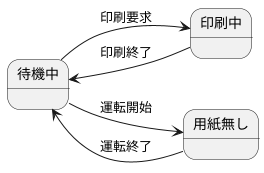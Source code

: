 @startuml a
left to right direction
state 待機中
state 印刷中
state 用紙無し

待機中 --> 印刷中 :印刷要求
待機中 --> 用紙無し :運転開始
印刷中 --> 待機中 :印刷終了
用紙無し --> 待機中 :運転終了